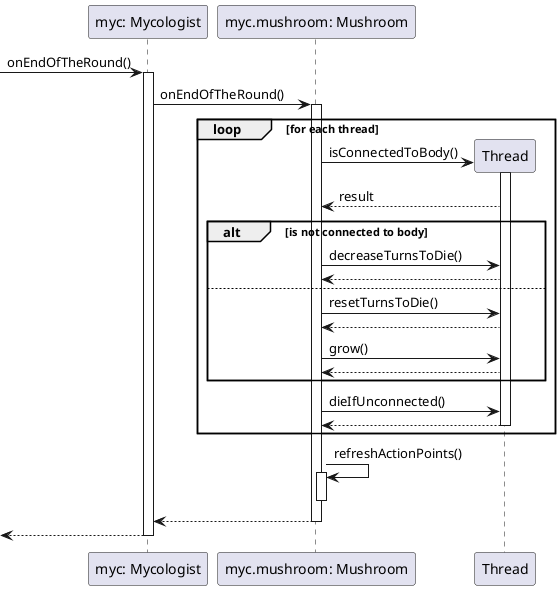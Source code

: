 @startuml Mycologist.onEndOfTheRound

participant "myc: Mycologist" as myc
participant "myc.mushroom: Mushroom" as m

-> myc: onEndOfTheRound()
activate myc

myc -> m: onEndOfTheRound()
activate m

loop for each thread
	create participant Thread
	m -> Thread: isConnectedToBody()
	activate Thread
	m <-- Thread: result

	alt is not connected to body
		m -> Thread: decreaseTurnsToDie()
		m <-- Thread
	else
		m -> Thread: resetTurnsToDie()
		m <-- Thread

		m -> Thread: grow()
		m <-- Thread
	end

	m -> Thread: dieIfUnconnected()
	m <-- Thread
	deactivate Thread
end

m -> m: refreshActionPoints()
activate m
deactivate m

myc <-- m
deactivate m

<-- myc
deactivate myc

@enduml